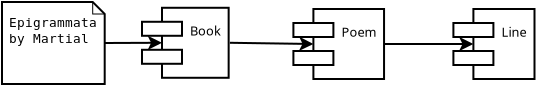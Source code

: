 <?xml version="1.0" encoding="UTF-8"?>
<dia:diagram xmlns:dia="http://www.lysator.liu.se/~alla/dia/">
  <dia:layer name="Arrière-plan" visible="true" active="true">
    <dia:object type="UML - Note" version="0" id="O0">
      <dia:attribute name="obj_pos">
        <dia:point val="5.89,2.725"/>
      </dia:attribute>
      <dia:attribute name="obj_bb">
        <dia:rectangle val="5.84,2.675;11.075,6.875"/>
      </dia:attribute>
      <dia:attribute name="meta">
        <dia:composite type="dict"/>
      </dia:attribute>
      <dia:attribute name="elem_corner">
        <dia:point val="5.89,2.725"/>
      </dia:attribute>
      <dia:attribute name="elem_width">
        <dia:real val="5.135"/>
      </dia:attribute>
      <dia:attribute name="elem_height">
        <dia:real val="4.1"/>
      </dia:attribute>
      <dia:attribute name="line_width">
        <dia:real val="0.1"/>
      </dia:attribute>
      <dia:attribute name="line_colour">
        <dia:color val="#000000"/>
      </dia:attribute>
      <dia:attribute name="fill_colour">
        <dia:color val="#ffffff"/>
      </dia:attribute>
      <dia:attribute name="text">
        <dia:composite type="text">
          <dia:attribute name="string">
            <dia:string>#Epigrammata
by Martial

#</dia:string>
          </dia:attribute>
          <dia:attribute name="font">
            <dia:font family="monospace" style="0" name="Courier"/>
          </dia:attribute>
          <dia:attribute name="height">
            <dia:real val="0.8"/>
          </dia:attribute>
          <dia:attribute name="pos">
            <dia:point val="6.24,3.97"/>
          </dia:attribute>
          <dia:attribute name="color">
            <dia:color val="#000000"/>
          </dia:attribute>
          <dia:attribute name="alignment">
            <dia:enum val="0"/>
          </dia:attribute>
        </dia:composite>
      </dia:attribute>
    </dia:object>
    <dia:object type="UML - Component" version="0" id="O1">
      <dia:attribute name="obj_pos">
        <dia:point val="12.89,3.014"/>
      </dia:attribute>
      <dia:attribute name="obj_bb">
        <dia:rectangle val="12.84,2.964;17.335,6.564"/>
      </dia:attribute>
      <dia:attribute name="meta">
        <dia:composite type="dict"/>
      </dia:attribute>
      <dia:attribute name="elem_corner">
        <dia:point val="12.89,3.014"/>
      </dia:attribute>
      <dia:attribute name="elem_width">
        <dia:real val="4.395"/>
      </dia:attribute>
      <dia:attribute name="elem_height">
        <dia:real val="3.5"/>
      </dia:attribute>
      <dia:attribute name="line_colour">
        <dia:color val="#000000"/>
      </dia:attribute>
      <dia:attribute name="fill_colour">
        <dia:color val="#ffffff"/>
      </dia:attribute>
      <dia:attribute name="stereotype">
        <dia:string>##</dia:string>
      </dia:attribute>
      <dia:attribute name="text">
        <dia:composite type="text">
          <dia:attribute name="string">
            <dia:string>#Book#</dia:string>
          </dia:attribute>
          <dia:attribute name="font">
            <dia:font family="sans" style="0" name="Helvetica"/>
          </dia:attribute>
          <dia:attribute name="height">
            <dia:real val="0.8"/>
          </dia:attribute>
          <dia:attribute name="pos">
            <dia:point val="15.29,4.309"/>
          </dia:attribute>
          <dia:attribute name="color">
            <dia:color val="#000000"/>
          </dia:attribute>
          <dia:attribute name="alignment">
            <dia:enum val="0"/>
          </dia:attribute>
        </dia:composite>
      </dia:attribute>
    </dia:object>
    <dia:object type="Standard - Line" version="0" id="O2">
      <dia:attribute name="obj_pos">
        <dia:point val="11.025,4.775"/>
      </dia:attribute>
      <dia:attribute name="obj_bb">
        <dia:rectangle val="10.975,4.405;14.002,5.128"/>
      </dia:attribute>
      <dia:attribute name="conn_endpoints">
        <dia:point val="11.025,4.775"/>
        <dia:point val="13.89,4.764"/>
      </dia:attribute>
      <dia:attribute name="numcp">
        <dia:int val="1"/>
      </dia:attribute>
      <dia:attribute name="end_arrow">
        <dia:enum val="22"/>
      </dia:attribute>
      <dia:attribute name="end_arrow_length">
        <dia:real val="0.5"/>
      </dia:attribute>
      <dia:attribute name="end_arrow_width">
        <dia:real val="0.5"/>
      </dia:attribute>
      <dia:connections>
        <dia:connection handle="0" to="O0" connection="4"/>
        <dia:connection handle="1" to="O1" connection="3"/>
      </dia:connections>
    </dia:object>
    <dia:object type="Standard - Line" version="0" id="O3">
      <dia:attribute name="obj_pos">
        <dia:point val="17.285,4.764"/>
      </dia:attribute>
      <dia:attribute name="obj_bb">
        <dia:rectangle val="17.234,4.454;21.572,5.178"/>
      </dia:attribute>
      <dia:attribute name="conn_endpoints">
        <dia:point val="17.285,4.764"/>
        <dia:point val="21.46,4.825"/>
      </dia:attribute>
      <dia:attribute name="numcp">
        <dia:int val="1"/>
      </dia:attribute>
      <dia:attribute name="end_arrow">
        <dia:enum val="22"/>
      </dia:attribute>
      <dia:attribute name="end_arrow_length">
        <dia:real val="0.5"/>
      </dia:attribute>
      <dia:attribute name="end_arrow_width">
        <dia:real val="0.5"/>
      </dia:attribute>
      <dia:connections>
        <dia:connection handle="0" to="O1" connection="4"/>
        <dia:connection handle="1" to="O5" connection="3"/>
      </dia:connections>
    </dia:object>
    <dia:object type="UML - Component" version="0" id="O4">
      <dia:attribute name="obj_pos">
        <dia:point val="28.46,3.075"/>
      </dia:attribute>
      <dia:attribute name="obj_bb">
        <dia:rectangle val="28.41,3.025;32.645,6.625"/>
      </dia:attribute>
      <dia:attribute name="meta">
        <dia:composite type="dict"/>
      </dia:attribute>
      <dia:attribute name="elem_corner">
        <dia:point val="28.46,3.075"/>
      </dia:attribute>
      <dia:attribute name="elem_width">
        <dia:real val="4.135"/>
      </dia:attribute>
      <dia:attribute name="elem_height">
        <dia:real val="3.5"/>
      </dia:attribute>
      <dia:attribute name="line_colour">
        <dia:color val="#000000"/>
      </dia:attribute>
      <dia:attribute name="fill_colour">
        <dia:color val="#ffffff"/>
      </dia:attribute>
      <dia:attribute name="stereotype">
        <dia:string>##</dia:string>
      </dia:attribute>
      <dia:attribute name="text">
        <dia:composite type="text">
          <dia:attribute name="string">
            <dia:string>#Line#</dia:string>
          </dia:attribute>
          <dia:attribute name="font">
            <dia:font family="sans" style="0" name="Helvetica"/>
          </dia:attribute>
          <dia:attribute name="height">
            <dia:real val="0.8"/>
          </dia:attribute>
          <dia:attribute name="pos">
            <dia:point val="30.86,4.37"/>
          </dia:attribute>
          <dia:attribute name="color">
            <dia:color val="#000000"/>
          </dia:attribute>
          <dia:attribute name="alignment">
            <dia:enum val="0"/>
          </dia:attribute>
        </dia:composite>
      </dia:attribute>
    </dia:object>
    <dia:object type="UML - Component" version="0" id="O5">
      <dia:attribute name="obj_pos">
        <dia:point val="20.46,3.075"/>
      </dia:attribute>
      <dia:attribute name="obj_bb">
        <dia:rectangle val="20.41,3.025;25.083,6.625"/>
      </dia:attribute>
      <dia:attribute name="meta">
        <dia:composite type="dict"/>
      </dia:attribute>
      <dia:attribute name="elem_corner">
        <dia:point val="20.46,3.075"/>
      </dia:attribute>
      <dia:attribute name="elem_width">
        <dia:real val="4.572"/>
      </dia:attribute>
      <dia:attribute name="elem_height">
        <dia:real val="3.5"/>
      </dia:attribute>
      <dia:attribute name="line_colour">
        <dia:color val="#000000"/>
      </dia:attribute>
      <dia:attribute name="fill_colour">
        <dia:color val="#ffffff"/>
      </dia:attribute>
      <dia:attribute name="stereotype">
        <dia:string>##</dia:string>
      </dia:attribute>
      <dia:attribute name="text">
        <dia:composite type="text">
          <dia:attribute name="string">
            <dia:string>#Poem#</dia:string>
          </dia:attribute>
          <dia:attribute name="font">
            <dia:font family="sans" style="0" name="Helvetica"/>
          </dia:attribute>
          <dia:attribute name="height">
            <dia:real val="0.8"/>
          </dia:attribute>
          <dia:attribute name="pos">
            <dia:point val="22.86,4.37"/>
          </dia:attribute>
          <dia:attribute name="color">
            <dia:color val="#000000"/>
          </dia:attribute>
          <dia:attribute name="alignment">
            <dia:enum val="0"/>
          </dia:attribute>
        </dia:composite>
      </dia:attribute>
    </dia:object>
    <dia:object type="Standard - Line" version="0" id="O6">
      <dia:attribute name="obj_pos">
        <dia:point val="25.033,4.825"/>
      </dia:attribute>
      <dia:attribute name="obj_bb">
        <dia:rectangle val="24.983,4.463;29.572,5.187"/>
      </dia:attribute>
      <dia:attribute name="conn_endpoints">
        <dia:point val="25.033,4.825"/>
        <dia:point val="29.46,4.825"/>
      </dia:attribute>
      <dia:attribute name="numcp">
        <dia:int val="1"/>
      </dia:attribute>
      <dia:attribute name="end_arrow">
        <dia:enum val="22"/>
      </dia:attribute>
      <dia:attribute name="end_arrow_length">
        <dia:real val="0.5"/>
      </dia:attribute>
      <dia:attribute name="end_arrow_width">
        <dia:real val="0.5"/>
      </dia:attribute>
      <dia:connections>
        <dia:connection handle="0" to="O5" connection="4"/>
        <dia:connection handle="1" to="O4" connection="3"/>
      </dia:connections>
    </dia:object>
  </dia:layer>
</dia:diagram>
